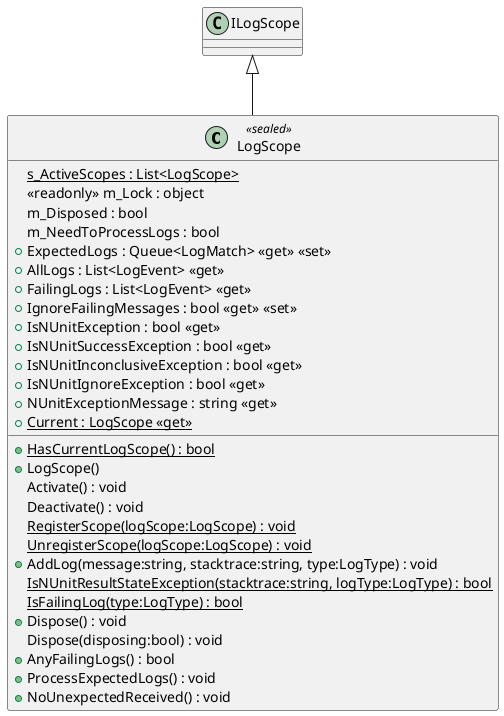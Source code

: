 @startuml
class LogScope <<sealed>> {
    {static} s_ActiveScopes : List<LogScope>
    <<readonly>> m_Lock : object
    m_Disposed : bool
    m_NeedToProcessLogs : bool
    + ExpectedLogs : Queue<LogMatch> <<get>> <<set>>
    + AllLogs : List<LogEvent> <<get>>
    + FailingLogs : List<LogEvent> <<get>>
    + IgnoreFailingMessages : bool <<get>> <<set>>
    + IsNUnitException : bool <<get>>
    + IsNUnitSuccessException : bool <<get>>
    + IsNUnitInconclusiveException : bool <<get>>
    + IsNUnitIgnoreException : bool <<get>>
    + NUnitExceptionMessage : string <<get>>
    + {static} Current : LogScope <<get>>
    + {static} HasCurrentLogScope() : bool
    + LogScope()
    Activate() : void
    Deactivate() : void
    {static} RegisterScope(logScope:LogScope) : void
    {static} UnregisterScope(logScope:LogScope) : void
    + AddLog(message:string, stacktrace:string, type:LogType) : void
    {static} IsNUnitResultStateException(stacktrace:string, logType:LogType) : bool
    {static} IsFailingLog(type:LogType) : bool
    + Dispose() : void
    Dispose(disposing:bool) : void
    + AnyFailingLogs() : bool
    + ProcessExpectedLogs() : void
    + NoUnexpectedReceived() : void
}
ILogScope <|-- LogScope
@enduml

